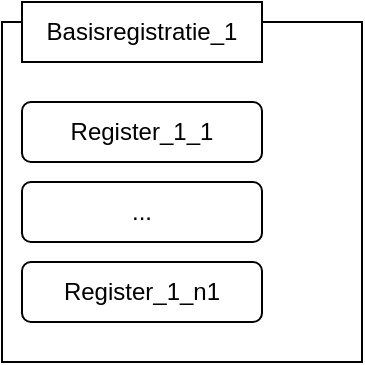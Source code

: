 <mxfile version="24.5.4" type="github">
  <diagram name="Pagina-1" id="d2Lt8vPX4prabWJ2Xl2k">
    <mxGraphModel dx="1386" dy="759" grid="1" gridSize="10" guides="1" tooltips="1" connect="1" arrows="1" fold="1" page="1" pageScale="1" pageWidth="827" pageHeight="1169" math="0" shadow="0">
      <root>
        <mxCell id="0" />
        <mxCell id="1" parent="0" />
        <mxCell id="DOPexPxkkOPl3pUw1LUv-3" value="" style="rounded=0;whiteSpace=wrap;html=1;" vertex="1" parent="1">
          <mxGeometry x="70" y="110" width="180" height="170" as="geometry" />
        </mxCell>
        <mxCell id="DOPexPxkkOPl3pUw1LUv-2" value="Basisregistratie_1" style="rounded=0;whiteSpace=wrap;html=1;" vertex="1" parent="1">
          <mxGeometry x="80" y="100" width="120" height="30" as="geometry" />
        </mxCell>
        <mxCell id="DOPexPxkkOPl3pUw1LUv-5" value="Register_1_1" style="rounded=1;whiteSpace=wrap;html=1;" vertex="1" parent="1">
          <mxGeometry x="80" y="150" width="120" height="30" as="geometry" />
        </mxCell>
        <mxCell id="DOPexPxkkOPl3pUw1LUv-6" value="Register_1_n1" style="rounded=1;whiteSpace=wrap;html=1;" vertex="1" parent="1">
          <mxGeometry x="80" y="230" width="120" height="30" as="geometry" />
        </mxCell>
        <mxCell id="DOPexPxkkOPl3pUw1LUv-7" value="..." style="rounded=1;whiteSpace=wrap;html=1;" vertex="1" parent="1">
          <mxGeometry x="80" y="190" width="120" height="30" as="geometry" />
        </mxCell>
      </root>
    </mxGraphModel>
  </diagram>
</mxfile>
